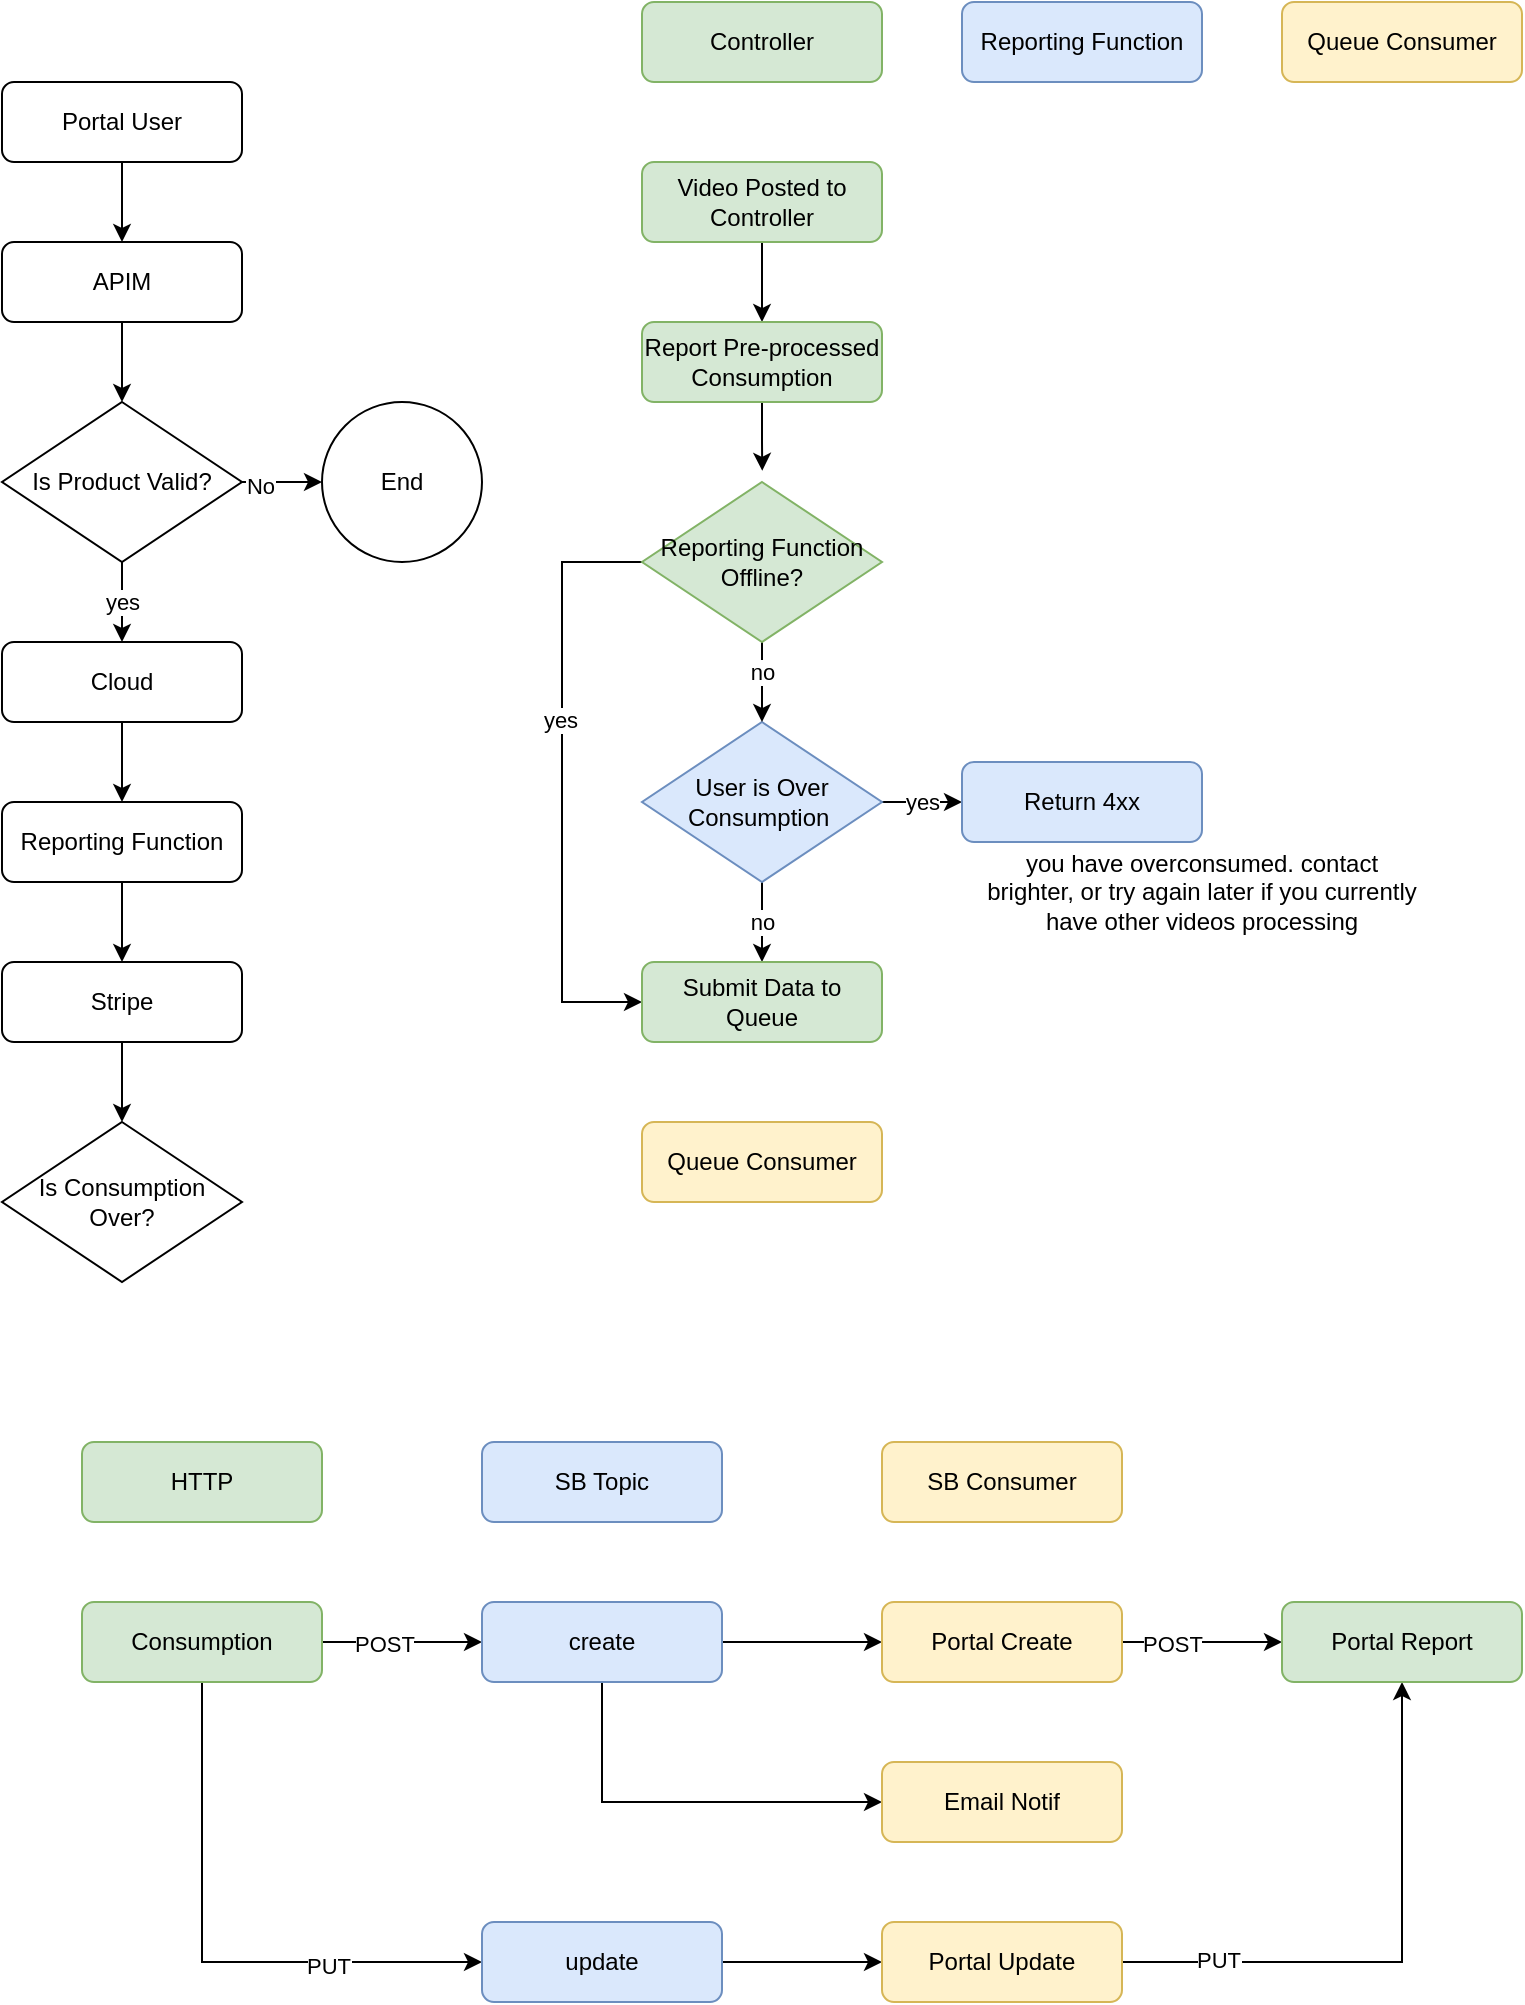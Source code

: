 <mxfile version="21.2.7" type="github">
  <diagram name="Page-1" id="PGpE8NxMU9o_gGsEM3-Z">
    <mxGraphModel dx="1283" dy="758" grid="1" gridSize="10" guides="1" tooltips="1" connect="1" arrows="1" fold="1" page="1" pageScale="1" pageWidth="827" pageHeight="1169" math="0" shadow="0">
      <root>
        <mxCell id="0" />
        <mxCell id="1" parent="0" />
        <mxCell id="gos6sAqnO3sps4v2v4FD-9" style="edgeStyle=orthogonalEdgeStyle;rounded=0;orthogonalLoop=1;jettySize=auto;html=1;entryX=0.5;entryY=0;entryDx=0;entryDy=0;" parent="1" source="gos6sAqnO3sps4v2v4FD-5" target="gos6sAqnO3sps4v2v4FD-8" edge="1">
          <mxGeometry relative="1" as="geometry" />
        </mxCell>
        <mxCell id="gos6sAqnO3sps4v2v4FD-5" value="Portal User" style="rounded=1;whiteSpace=wrap;html=1;" parent="1" vertex="1">
          <mxGeometry x="40" y="80" width="120" height="40" as="geometry" />
        </mxCell>
        <mxCell id="gos6sAqnO3sps4v2v4FD-18" style="edgeStyle=orthogonalEdgeStyle;rounded=0;orthogonalLoop=1;jettySize=auto;html=1;entryX=0.5;entryY=0;entryDx=0;entryDy=0;" parent="1" source="gos6sAqnO3sps4v2v4FD-8" target="gos6sAqnO3sps4v2v4FD-17" edge="1">
          <mxGeometry relative="1" as="geometry" />
        </mxCell>
        <mxCell id="gos6sAqnO3sps4v2v4FD-8" value="APIM" style="rounded=1;whiteSpace=wrap;html=1;" parent="1" vertex="1">
          <mxGeometry x="40" y="160" width="120" height="40" as="geometry" />
        </mxCell>
        <mxCell id="gos6sAqnO3sps4v2v4FD-13" style="edgeStyle=orthogonalEdgeStyle;rounded=0;orthogonalLoop=1;jettySize=auto;html=1;entryX=0.5;entryY=0;entryDx=0;entryDy=0;" parent="1" source="gos6sAqnO3sps4v2v4FD-10" target="gos6sAqnO3sps4v2v4FD-12" edge="1">
          <mxGeometry relative="1" as="geometry" />
        </mxCell>
        <mxCell id="gos6sAqnO3sps4v2v4FD-10" value="Cloud" style="rounded=1;whiteSpace=wrap;html=1;" parent="1" vertex="1">
          <mxGeometry x="40" y="360" width="120" height="40" as="geometry" />
        </mxCell>
        <mxCell id="gos6sAqnO3sps4v2v4FD-15" style="edgeStyle=orthogonalEdgeStyle;rounded=0;orthogonalLoop=1;jettySize=auto;html=1;entryX=0.5;entryY=0;entryDx=0;entryDy=0;" parent="1" source="gos6sAqnO3sps4v2v4FD-12" target="gos6sAqnO3sps4v2v4FD-14" edge="1">
          <mxGeometry relative="1" as="geometry" />
        </mxCell>
        <mxCell id="gos6sAqnO3sps4v2v4FD-12" value="Reporting Function" style="rounded=1;whiteSpace=wrap;html=1;" parent="1" vertex="1">
          <mxGeometry x="40" y="440" width="120" height="40" as="geometry" />
        </mxCell>
        <mxCell id="gos6sAqnO3sps4v2v4FD-21" style="edgeStyle=orthogonalEdgeStyle;rounded=0;orthogonalLoop=1;jettySize=auto;html=1;entryX=0.5;entryY=0;entryDx=0;entryDy=0;" parent="1" source="gos6sAqnO3sps4v2v4FD-14" target="gos6sAqnO3sps4v2v4FD-20" edge="1">
          <mxGeometry relative="1" as="geometry" />
        </mxCell>
        <mxCell id="gos6sAqnO3sps4v2v4FD-14" value="Stripe" style="rounded=1;whiteSpace=wrap;html=1;" parent="1" vertex="1">
          <mxGeometry x="40" y="520" width="120" height="40" as="geometry" />
        </mxCell>
        <mxCell id="gos6sAqnO3sps4v2v4FD-19" value="yes" style="edgeStyle=orthogonalEdgeStyle;rounded=0;orthogonalLoop=1;jettySize=auto;html=1;entryX=0.5;entryY=0;entryDx=0;entryDy=0;" parent="1" source="gos6sAqnO3sps4v2v4FD-17" target="gos6sAqnO3sps4v2v4FD-10" edge="1">
          <mxGeometry relative="1" as="geometry" />
        </mxCell>
        <mxCell id="gos6sAqnO3sps4v2v4FD-23" style="edgeStyle=orthogonalEdgeStyle;rounded=0;orthogonalLoop=1;jettySize=auto;html=1;entryX=0;entryY=0.5;entryDx=0;entryDy=0;" parent="1" source="gos6sAqnO3sps4v2v4FD-17" target="gos6sAqnO3sps4v2v4FD-22" edge="1">
          <mxGeometry relative="1" as="geometry" />
        </mxCell>
        <mxCell id="gos6sAqnO3sps4v2v4FD-24" value="No" style="edgeLabel;html=1;align=center;verticalAlign=middle;resizable=0;points=[];" parent="gos6sAqnO3sps4v2v4FD-23" vertex="1" connectable="0">
          <mxGeometry x="-0.55" y="-2" relative="1" as="geometry">
            <mxPoint as="offset" />
          </mxGeometry>
        </mxCell>
        <mxCell id="gos6sAqnO3sps4v2v4FD-17" value="Is Product Valid?" style="rhombus;whiteSpace=wrap;html=1;" parent="1" vertex="1">
          <mxGeometry x="40" y="240" width="120" height="80" as="geometry" />
        </mxCell>
        <mxCell id="gos6sAqnO3sps4v2v4FD-20" value="Is Consumption Over?" style="rhombus;whiteSpace=wrap;html=1;" parent="1" vertex="1">
          <mxGeometry x="40" y="600" width="120" height="80" as="geometry" />
        </mxCell>
        <mxCell id="gos6sAqnO3sps4v2v4FD-22" value="End" style="ellipse;whiteSpace=wrap;html=1;aspect=fixed;" parent="1" vertex="1">
          <mxGeometry x="200" y="240" width="80" height="80" as="geometry" />
        </mxCell>
        <mxCell id="Wvdfet8sfPGVuzwIlx4f-3" style="edgeStyle=orthogonalEdgeStyle;rounded=0;orthogonalLoop=1;jettySize=auto;html=1;entryX=0.5;entryY=0;entryDx=0;entryDy=0;" parent="1" source="Wvdfet8sfPGVuzwIlx4f-1" target="Wvdfet8sfPGVuzwIlx4f-2" edge="1">
          <mxGeometry relative="1" as="geometry" />
        </mxCell>
        <mxCell id="Wvdfet8sfPGVuzwIlx4f-1" value="Video Posted to Controller" style="rounded=1;whiteSpace=wrap;html=1;fillColor=#d5e8d4;strokeColor=#82b366;" parent="1" vertex="1">
          <mxGeometry x="360" y="120" width="120" height="40" as="geometry" />
        </mxCell>
        <mxCell id="Wvdfet8sfPGVuzwIlx4f-16" style="edgeStyle=orthogonalEdgeStyle;rounded=0;orthogonalLoop=1;jettySize=auto;html=1;entryX=0.501;entryY=-0.07;entryDx=0;entryDy=0;entryPerimeter=0;" parent="1" source="Wvdfet8sfPGVuzwIlx4f-2" target="Wvdfet8sfPGVuzwIlx4f-15" edge="1">
          <mxGeometry relative="1" as="geometry" />
        </mxCell>
        <mxCell id="Wvdfet8sfPGVuzwIlx4f-2" value="Report Pre-processed Consumption" style="rounded=1;whiteSpace=wrap;html=1;fillColor=#d5e8d4;strokeColor=#82b366;" parent="1" vertex="1">
          <mxGeometry x="360" y="200" width="120" height="40" as="geometry" />
        </mxCell>
        <mxCell id="Wvdfet8sfPGVuzwIlx4f-8" value="yes" style="edgeStyle=orthogonalEdgeStyle;rounded=0;orthogonalLoop=1;jettySize=auto;html=1;entryX=0;entryY=0.5;entryDx=0;entryDy=0;" parent="1" source="Wvdfet8sfPGVuzwIlx4f-4" target="Wvdfet8sfPGVuzwIlx4f-7" edge="1">
          <mxGeometry relative="1" as="geometry" />
        </mxCell>
        <mxCell id="Wvdfet8sfPGVuzwIlx4f-21" value="no" style="edgeStyle=orthogonalEdgeStyle;rounded=0;orthogonalLoop=1;jettySize=auto;html=1;" parent="1" source="Wvdfet8sfPGVuzwIlx4f-4" target="Wvdfet8sfPGVuzwIlx4f-19" edge="1">
          <mxGeometry relative="1" as="geometry" />
        </mxCell>
        <mxCell id="Wvdfet8sfPGVuzwIlx4f-4" value="User is Over Consumption&amp;nbsp;" style="rhombus;whiteSpace=wrap;html=1;fillColor=#dae8fc;strokeColor=#6c8ebf;" parent="1" vertex="1">
          <mxGeometry x="360" y="400" width="120" height="80" as="geometry" />
        </mxCell>
        <mxCell id="Wvdfet8sfPGVuzwIlx4f-5" value="Controller" style="rounded=1;whiteSpace=wrap;html=1;fillColor=#d5e8d4;strokeColor=#82b366;" parent="1" vertex="1">
          <mxGeometry x="360" y="40" width="120" height="40" as="geometry" />
        </mxCell>
        <mxCell id="Wvdfet8sfPGVuzwIlx4f-6" value="Reporting Function" style="rounded=1;whiteSpace=wrap;html=1;fillColor=#dae8fc;strokeColor=#6c8ebf;" parent="1" vertex="1">
          <mxGeometry x="520" y="40" width="120" height="40" as="geometry" />
        </mxCell>
        <mxCell id="Wvdfet8sfPGVuzwIlx4f-7" value="Return 4xx" style="rounded=1;whiteSpace=wrap;html=1;fillColor=#dae8fc;strokeColor=#6c8ebf;" parent="1" vertex="1">
          <mxGeometry x="520" y="420" width="120" height="40" as="geometry" />
        </mxCell>
        <mxCell id="Wvdfet8sfPGVuzwIlx4f-17" style="edgeStyle=orthogonalEdgeStyle;rounded=0;orthogonalLoop=1;jettySize=auto;html=1;entryX=0.5;entryY=0;entryDx=0;entryDy=0;" parent="1" source="Wvdfet8sfPGVuzwIlx4f-15" target="Wvdfet8sfPGVuzwIlx4f-4" edge="1">
          <mxGeometry relative="1" as="geometry" />
        </mxCell>
        <mxCell id="Wvdfet8sfPGVuzwIlx4f-18" value="no" style="edgeLabel;html=1;align=center;verticalAlign=middle;resizable=0;points=[];" parent="Wvdfet8sfPGVuzwIlx4f-17" vertex="1" connectable="0">
          <mxGeometry x="-0.279" relative="1" as="geometry">
            <mxPoint as="offset" />
          </mxGeometry>
        </mxCell>
        <mxCell id="Wvdfet8sfPGVuzwIlx4f-22" style="edgeStyle=orthogonalEdgeStyle;rounded=0;orthogonalLoop=1;jettySize=auto;html=1;entryX=0;entryY=0.5;entryDx=0;entryDy=0;" parent="1" source="Wvdfet8sfPGVuzwIlx4f-15" target="Wvdfet8sfPGVuzwIlx4f-19" edge="1">
          <mxGeometry relative="1" as="geometry">
            <Array as="points">
              <mxPoint x="320" y="320" />
              <mxPoint x="320" y="540" />
            </Array>
          </mxGeometry>
        </mxCell>
        <mxCell id="Wvdfet8sfPGVuzwIlx4f-23" value="yes" style="edgeLabel;html=1;align=center;verticalAlign=middle;resizable=0;points=[];" parent="Wvdfet8sfPGVuzwIlx4f-22" vertex="1" connectable="0">
          <mxGeometry x="-0.209" y="-1" relative="1" as="geometry">
            <mxPoint as="offset" />
          </mxGeometry>
        </mxCell>
        <mxCell id="Wvdfet8sfPGVuzwIlx4f-15" value="Reporting Function Offline?" style="rhombus;whiteSpace=wrap;html=1;fillColor=#d5e8d4;strokeColor=#82b366;" parent="1" vertex="1">
          <mxGeometry x="360" y="280" width="120" height="80" as="geometry" />
        </mxCell>
        <mxCell id="Wvdfet8sfPGVuzwIlx4f-19" value="Submit Data to Queue" style="rounded=1;whiteSpace=wrap;html=1;fillColor=#d5e8d4;strokeColor=#82b366;" parent="1" vertex="1">
          <mxGeometry x="360" y="520" width="120" height="40" as="geometry" />
        </mxCell>
        <mxCell id="Wvdfet8sfPGVuzwIlx4f-20" value="you have overconsumed. contact brighter, or try again later if you currently have other videos processing" style="text;html=1;strokeColor=none;fillColor=none;align=center;verticalAlign=middle;whiteSpace=wrap;rounded=0;" parent="1" vertex="1">
          <mxGeometry x="530" y="470" width="220" height="30" as="geometry" />
        </mxCell>
        <mxCell id="Wvdfet8sfPGVuzwIlx4f-24" value="Queue Consumer" style="rounded=1;whiteSpace=wrap;html=1;fillColor=#fff2cc;strokeColor=#d6b656;" parent="1" vertex="1">
          <mxGeometry x="680" y="40" width="120" height="40" as="geometry" />
        </mxCell>
        <mxCell id="Wvdfet8sfPGVuzwIlx4f-25" value="Queue Consumer" style="rounded=1;whiteSpace=wrap;html=1;fillColor=#fff2cc;strokeColor=#d6b656;" parent="1" vertex="1">
          <mxGeometry x="360" y="600" width="120" height="40" as="geometry" />
        </mxCell>
        <mxCell id="tB8VPmVk6WtlkbhnAfc9-10" style="edgeStyle=orthogonalEdgeStyle;rounded=0;orthogonalLoop=1;jettySize=auto;html=1;entryX=0;entryY=0.5;entryDx=0;entryDy=0;" edge="1" parent="1" source="tB8VPmVk6WtlkbhnAfc9-1" target="tB8VPmVk6WtlkbhnAfc9-2">
          <mxGeometry relative="1" as="geometry" />
        </mxCell>
        <mxCell id="tB8VPmVk6WtlkbhnAfc9-12" value="POST" style="edgeLabel;html=1;align=center;verticalAlign=middle;resizable=0;points=[];" vertex="1" connectable="0" parent="tB8VPmVk6WtlkbhnAfc9-10">
          <mxGeometry x="-0.2" y="-1" relative="1" as="geometry">
            <mxPoint x="-1" as="offset" />
          </mxGeometry>
        </mxCell>
        <mxCell id="tB8VPmVk6WtlkbhnAfc9-11" style="edgeStyle=orthogonalEdgeStyle;rounded=0;orthogonalLoop=1;jettySize=auto;html=1;entryX=0;entryY=0.5;entryDx=0;entryDy=0;" edge="1" parent="1" source="tB8VPmVk6WtlkbhnAfc9-1" target="tB8VPmVk6WtlkbhnAfc9-5">
          <mxGeometry relative="1" as="geometry">
            <Array as="points">
              <mxPoint x="140" y="1020" />
            </Array>
          </mxGeometry>
        </mxCell>
        <mxCell id="tB8VPmVk6WtlkbhnAfc9-13" value="PUT" style="edgeLabel;html=1;align=center;verticalAlign=middle;resizable=0;points=[];" vertex="1" connectable="0" parent="tB8VPmVk6WtlkbhnAfc9-11">
          <mxGeometry x="0.452" y="-2" relative="1" as="geometry">
            <mxPoint x="-1" as="offset" />
          </mxGeometry>
        </mxCell>
        <mxCell id="tB8VPmVk6WtlkbhnAfc9-1" value="Consumption" style="rounded=1;whiteSpace=wrap;html=1;fillColor=#d5e8d4;strokeColor=#82b366;" vertex="1" parent="1">
          <mxGeometry x="80" y="840" width="120" height="40" as="geometry" />
        </mxCell>
        <mxCell id="tB8VPmVk6WtlkbhnAfc9-14" style="edgeStyle=orthogonalEdgeStyle;rounded=0;orthogonalLoop=1;jettySize=auto;html=1;entryX=0;entryY=0.5;entryDx=0;entryDy=0;" edge="1" parent="1" source="tB8VPmVk6WtlkbhnAfc9-2" target="tB8VPmVk6WtlkbhnAfc9-7">
          <mxGeometry relative="1" as="geometry" />
        </mxCell>
        <mxCell id="tB8VPmVk6WtlkbhnAfc9-15" style="edgeStyle=orthogonalEdgeStyle;rounded=0;orthogonalLoop=1;jettySize=auto;html=1;entryX=0;entryY=0.5;entryDx=0;entryDy=0;" edge="1" parent="1" source="tB8VPmVk6WtlkbhnAfc9-2" target="tB8VPmVk6WtlkbhnAfc9-9">
          <mxGeometry relative="1" as="geometry">
            <Array as="points">
              <mxPoint x="340" y="940" />
            </Array>
          </mxGeometry>
        </mxCell>
        <mxCell id="tB8VPmVk6WtlkbhnAfc9-2" value="create" style="rounded=1;whiteSpace=wrap;html=1;fillColor=#dae8fc;strokeColor=#6c8ebf;" vertex="1" parent="1">
          <mxGeometry x="280" y="840" width="120" height="40" as="geometry" />
        </mxCell>
        <mxCell id="tB8VPmVk6WtlkbhnAfc9-3" value="HTTP" style="rounded=1;whiteSpace=wrap;html=1;fillColor=#d5e8d4;strokeColor=#82b366;" vertex="1" parent="1">
          <mxGeometry x="80" y="760" width="120" height="40" as="geometry" />
        </mxCell>
        <mxCell id="tB8VPmVk6WtlkbhnAfc9-4" value="SB Topic" style="rounded=1;whiteSpace=wrap;html=1;fillColor=#dae8fc;strokeColor=#6c8ebf;" vertex="1" parent="1">
          <mxGeometry x="280" y="760" width="120" height="40" as="geometry" />
        </mxCell>
        <mxCell id="tB8VPmVk6WtlkbhnAfc9-16" style="edgeStyle=orthogonalEdgeStyle;rounded=0;orthogonalLoop=1;jettySize=auto;html=1;entryX=0;entryY=0.5;entryDx=0;entryDy=0;" edge="1" parent="1" source="tB8VPmVk6WtlkbhnAfc9-5" target="tB8VPmVk6WtlkbhnAfc9-8">
          <mxGeometry relative="1" as="geometry" />
        </mxCell>
        <mxCell id="tB8VPmVk6WtlkbhnAfc9-5" value="update" style="rounded=1;whiteSpace=wrap;html=1;fillColor=#dae8fc;strokeColor=#6c8ebf;" vertex="1" parent="1">
          <mxGeometry x="280" y="1000" width="120" height="40" as="geometry" />
        </mxCell>
        <mxCell id="tB8VPmVk6WtlkbhnAfc9-6" value="SB Consumer" style="rounded=1;whiteSpace=wrap;html=1;fillColor=#fff2cc;strokeColor=#d6b656;" vertex="1" parent="1">
          <mxGeometry x="480" y="760" width="120" height="40" as="geometry" />
        </mxCell>
        <mxCell id="tB8VPmVk6WtlkbhnAfc9-18" style="edgeStyle=orthogonalEdgeStyle;rounded=0;orthogonalLoop=1;jettySize=auto;html=1;entryX=0;entryY=0.5;entryDx=0;entryDy=0;" edge="1" parent="1" source="tB8VPmVk6WtlkbhnAfc9-7" target="tB8VPmVk6WtlkbhnAfc9-17">
          <mxGeometry relative="1" as="geometry" />
        </mxCell>
        <mxCell id="tB8VPmVk6WtlkbhnAfc9-20" value="POST" style="edgeLabel;html=1;align=center;verticalAlign=middle;resizable=0;points=[];" vertex="1" connectable="0" parent="tB8VPmVk6WtlkbhnAfc9-18">
          <mxGeometry x="-0.356" y="-1" relative="1" as="geometry">
            <mxPoint x="-1" as="offset" />
          </mxGeometry>
        </mxCell>
        <mxCell id="tB8VPmVk6WtlkbhnAfc9-7" value="Portal Create" style="rounded=1;whiteSpace=wrap;html=1;fillColor=#fff2cc;strokeColor=#d6b656;" vertex="1" parent="1">
          <mxGeometry x="480" y="840" width="120" height="40" as="geometry" />
        </mxCell>
        <mxCell id="tB8VPmVk6WtlkbhnAfc9-19" style="edgeStyle=orthogonalEdgeStyle;rounded=0;orthogonalLoop=1;jettySize=auto;html=1;" edge="1" parent="1" source="tB8VPmVk6WtlkbhnAfc9-8" target="tB8VPmVk6WtlkbhnAfc9-17">
          <mxGeometry relative="1" as="geometry" />
        </mxCell>
        <mxCell id="tB8VPmVk6WtlkbhnAfc9-21" value="PUT" style="edgeLabel;html=1;align=center;verticalAlign=middle;resizable=0;points=[];" vertex="1" connectable="0" parent="tB8VPmVk6WtlkbhnAfc9-19">
          <mxGeometry x="-0.655" relative="1" as="geometry">
            <mxPoint x="-1" y="-1" as="offset" />
          </mxGeometry>
        </mxCell>
        <mxCell id="tB8VPmVk6WtlkbhnAfc9-8" value="Portal Update" style="rounded=1;whiteSpace=wrap;html=1;fillColor=#fff2cc;strokeColor=#d6b656;" vertex="1" parent="1">
          <mxGeometry x="480" y="1000" width="120" height="40" as="geometry" />
        </mxCell>
        <mxCell id="tB8VPmVk6WtlkbhnAfc9-9" value="Email Notif" style="rounded=1;whiteSpace=wrap;html=1;fillColor=#fff2cc;strokeColor=#d6b656;" vertex="1" parent="1">
          <mxGeometry x="480" y="920" width="120" height="40" as="geometry" />
        </mxCell>
        <mxCell id="tB8VPmVk6WtlkbhnAfc9-17" value="Portal Report" style="rounded=1;whiteSpace=wrap;html=1;fillColor=#d5e8d4;strokeColor=#82b366;" vertex="1" parent="1">
          <mxGeometry x="680" y="840" width="120" height="40" as="geometry" />
        </mxCell>
      </root>
    </mxGraphModel>
  </diagram>
</mxfile>

